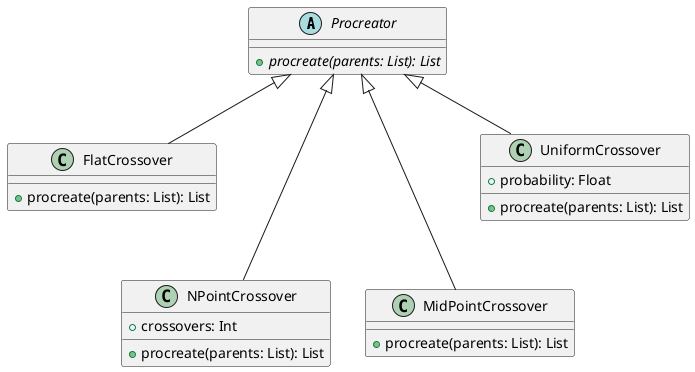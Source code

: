 @startuml

' an asbtract base class for procreating parents mutually (sexually)
abstract class Procreator {
 + {abstract} procreate(parents: List): List
}
Procreator <|-- FlatCrossover
Procreator <|--- NPointCrossover
Procreator <|--- MidPointCrossover
Procreator <|-- UniformCrossover
'Procreator <|- BlendCrossover

' a class for performing procreation via n-Point Crossover (binary)
class NPointCrossover {
  ' the number of crossovers for the procreation operation
  + crossovers: Int
  + procreate(parents: List): List
}

' a class for performing uniform crossover between chromosomes (binary)
class UniformCrossover {
  ' the selection probability for the left parent
  + probability: Float
  + procreate(parents: List): List
}

' a class for performing mid point crossover between chromosome (real coded)
class MidPointCrossover {
  + procreate(parents: List): List
}

' a class for performing flat crossover between chromosomes (real coded)
' also known as BLX-0.0
class FlatCrossover {
  + procreate(parents: List): List
}

'' a class for performinng blend crossover between chromosomes (real coded)
'' also known as BLX-0.5
'class BlendCrossover {
'
'}

@enduml
